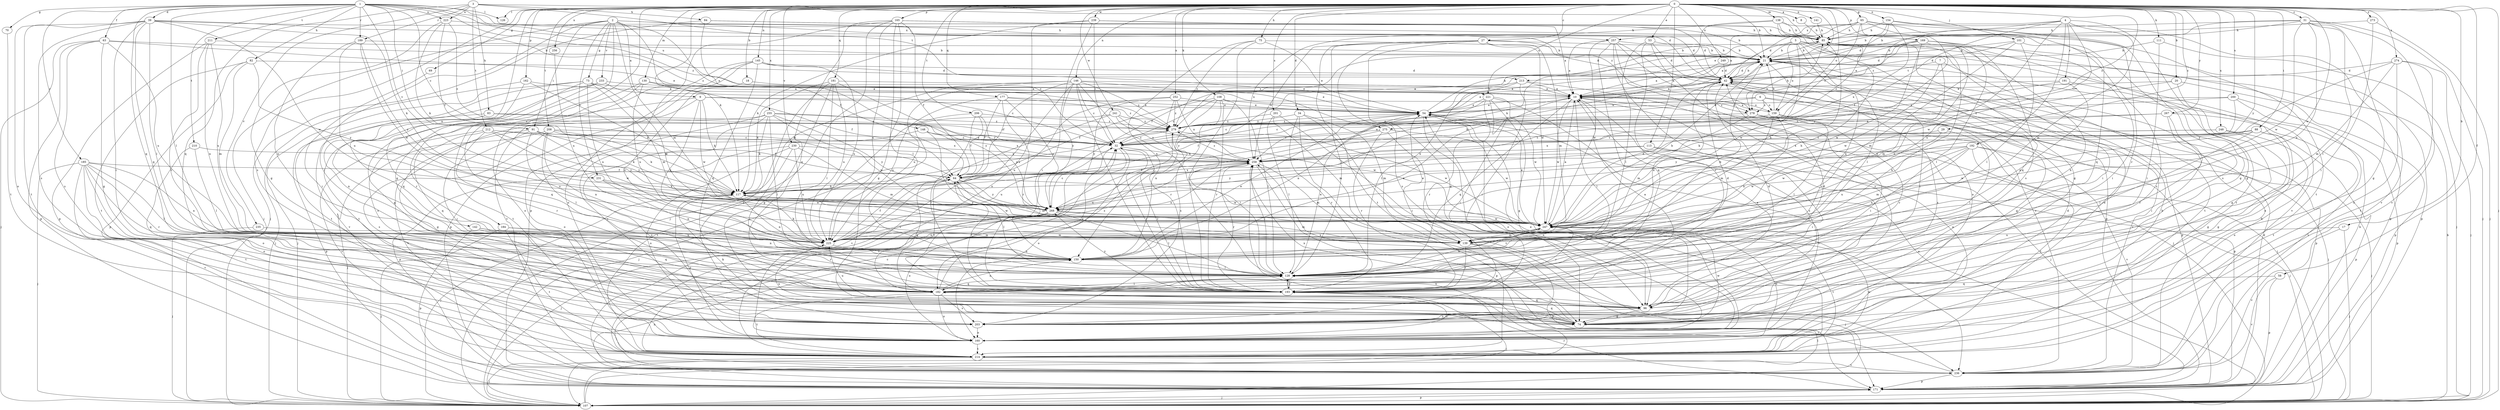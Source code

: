 strict digraph  {
0;
1;
2;
3;
4;
5;
6;
7;
8;
9;
10;
17;
18;
20;
21;
27;
29;
31;
32;
34;
39;
42;
53;
54;
58;
63;
64;
65;
69;
70;
73;
74;
75;
82;
83;
84;
85;
88;
91;
96;
101;
107;
108;
111;
113;
117;
126;
128;
130;
138;
139;
141;
142;
145;
146;
148;
150;
154;
159;
160;
162;
165;
169;
171;
177;
181;
182;
184;
185;
189;
191;
192;
193;
200;
201;
203;
206;
208;
210;
211;
212;
213;
214;
221;
223;
225;
230;
231;
233;
235;
236;
239;
241;
247;
248;
249;
252;
255;
256;
257;
258;
267;
268;
273;
274;
275;
278;
279;
0 -> 8  [label=a];
0 -> 17  [label=b];
0 -> 18  [label=b];
0 -> 20  [label=b];
0 -> 21  [label=b];
0 -> 27  [label=c];
0 -> 29  [label=c];
0 -> 31  [label=c];
0 -> 34  [label=d];
0 -> 53  [label=e];
0 -> 54  [label=e];
0 -> 58  [label=f];
0 -> 65  [label=g];
0 -> 69  [label=g];
0 -> 75  [label=h];
0 -> 88  [label=i];
0 -> 101  [label=j];
0 -> 107  [label=j];
0 -> 108  [label=k];
0 -> 111  [label=k];
0 -> 113  [label=k];
0 -> 117  [label=k];
0 -> 126  [label=l];
0 -> 130  [label=m];
0 -> 138  [label=m];
0 -> 141  [label=n];
0 -> 142  [label=n];
0 -> 145  [label=n];
0 -> 146  [label=n];
0 -> 154  [label=o];
0 -> 159  [label=o];
0 -> 162  [label=p];
0 -> 165  [label=p];
0 -> 169  [label=p];
0 -> 177  [label=q];
0 -> 181  [label=q];
0 -> 184  [label=r];
0 -> 200  [label=s];
0 -> 201  [label=s];
0 -> 203  [label=s];
0 -> 206  [label=t];
0 -> 208  [label=t];
0 -> 221  [label=u];
0 -> 230  [label=v];
0 -> 239  [label=w];
0 -> 241  [label=w];
0 -> 247  [label=w];
0 -> 248  [label=x];
0 -> 249  [label=x];
0 -> 252  [label=x];
0 -> 255  [label=x];
0 -> 256  [label=x];
0 -> 267  [label=y];
0 -> 268  [label=y];
0 -> 273  [label=z];
0 -> 274  [label=z];
0 -> 275  [label=z];
1 -> 32  [label=c];
1 -> 39  [label=d];
1 -> 42  [label=d];
1 -> 63  [label=f];
1 -> 70  [label=g];
1 -> 82  [label=h];
1 -> 91  [label=i];
1 -> 126  [label=l];
1 -> 128  [label=l];
1 -> 182  [label=q];
1 -> 185  [label=r];
1 -> 189  [label=r];
1 -> 210  [label=t];
1 -> 211  [label=t];
1 -> 221  [label=u];
1 -> 223  [label=u];
1 -> 231  [label=v];
1 -> 275  [label=z];
1 -> 278  [label=z];
2 -> 9  [label=a];
2 -> 42  [label=d];
2 -> 64  [label=f];
2 -> 73  [label=g];
2 -> 74  [label=g];
2 -> 91  [label=i];
2 -> 96  [label=i];
2 -> 107  [label=j];
2 -> 139  [label=m];
2 -> 148  [label=n];
2 -> 231  [label=v];
2 -> 233  [label=v];
2 -> 257  [label=x];
3 -> 83  [label=h];
3 -> 84  [label=h];
3 -> 85  [label=h];
3 -> 182  [label=q];
3 -> 189  [label=r];
3 -> 212  [label=t];
3 -> 213  [label=t];
3 -> 223  [label=u];
3 -> 235  [label=v];
4 -> 64  [label=f];
4 -> 74  [label=g];
4 -> 139  [label=m];
4 -> 191  [label=r];
4 -> 192  [label=r];
4 -> 225  [label=u];
4 -> 247  [label=w];
4 -> 257  [label=x];
4 -> 278  [label=z];
5 -> 10  [label=a];
5 -> 21  [label=b];
5 -> 96  [label=i];
5 -> 128  [label=l];
5 -> 150  [label=n];
5 -> 159  [label=o];
5 -> 171  [label=p];
5 -> 236  [label=v];
5 -> 247  [label=w];
6 -> 54  [label=e];
6 -> 74  [label=g];
6 -> 159  [label=o];
6 -> 171  [label=p];
6 -> 258  [label=x];
6 -> 278  [label=z];
7 -> 139  [label=m];
7 -> 213  [label=t];
7 -> 214  [label=t];
7 -> 247  [label=w];
8 -> 85  [label=h];
9 -> 54  [label=e];
9 -> 117  [label=k];
9 -> 182  [label=q];
9 -> 203  [label=s];
9 -> 225  [label=u];
9 -> 247  [label=w];
9 -> 278  [label=z];
10 -> 54  [label=e];
10 -> 107  [label=j];
10 -> 128  [label=l];
10 -> 159  [label=o];
10 -> 182  [label=q];
10 -> 203  [label=s];
10 -> 247  [label=w];
10 -> 278  [label=z];
17 -> 107  [label=j];
17 -> 225  [label=u];
17 -> 236  [label=v];
18 -> 10  [label=a];
18 -> 150  [label=n];
20 -> 10  [label=a];
20 -> 74  [label=g];
20 -> 171  [label=p];
20 -> 258  [label=x];
21 -> 42  [label=d];
21 -> 64  [label=f];
21 -> 96  [label=i];
21 -> 160  [label=o];
27 -> 21  [label=b];
27 -> 42  [label=d];
27 -> 74  [label=g];
27 -> 128  [label=l];
27 -> 139  [label=m];
27 -> 203  [label=s];
27 -> 214  [label=t];
27 -> 247  [label=w];
27 -> 258  [label=x];
29 -> 32  [label=c];
29 -> 128  [label=l];
29 -> 247  [label=w];
31 -> 21  [label=b];
31 -> 42  [label=d];
31 -> 74  [label=g];
31 -> 85  [label=h];
31 -> 107  [label=j];
31 -> 128  [label=l];
31 -> 225  [label=u];
31 -> 236  [label=v];
31 -> 247  [label=w];
32 -> 10  [label=a];
32 -> 160  [label=o];
32 -> 182  [label=q];
32 -> 193  [label=r];
32 -> 225  [label=u];
32 -> 258  [label=x];
34 -> 74  [label=g];
34 -> 139  [label=m];
34 -> 193  [label=r];
34 -> 236  [label=v];
34 -> 279  [label=z];
39 -> 85  [label=h];
39 -> 96  [label=i];
39 -> 117  [label=k];
39 -> 128  [label=l];
39 -> 160  [label=o];
39 -> 182  [label=q];
39 -> 203  [label=s];
39 -> 214  [label=t];
39 -> 247  [label=w];
39 -> 279  [label=z];
42 -> 10  [label=a];
42 -> 21  [label=b];
42 -> 54  [label=e];
42 -> 171  [label=p];
42 -> 203  [label=s];
42 -> 236  [label=v];
53 -> 21  [label=b];
53 -> 42  [label=d];
53 -> 128  [label=l];
53 -> 193  [label=r];
53 -> 203  [label=s];
54 -> 21  [label=b];
54 -> 32  [label=c];
54 -> 85  [label=h];
54 -> 107  [label=j];
54 -> 160  [label=o];
54 -> 236  [label=v];
54 -> 279  [label=z];
58 -> 171  [label=p];
58 -> 182  [label=q];
58 -> 236  [label=v];
63 -> 21  [label=b];
63 -> 54  [label=e];
63 -> 74  [label=g];
63 -> 107  [label=j];
63 -> 171  [label=p];
63 -> 203  [label=s];
63 -> 225  [label=u];
64 -> 117  [label=k];
64 -> 128  [label=l];
64 -> 139  [label=m];
64 -> 182  [label=q];
64 -> 247  [label=w];
64 -> 258  [label=x];
64 -> 268  [label=y];
65 -> 10  [label=a];
65 -> 42  [label=d];
65 -> 74  [label=g];
65 -> 85  [label=h];
65 -> 182  [label=q];
65 -> 203  [label=s];
65 -> 268  [label=y];
65 -> 279  [label=z];
69 -> 96  [label=i];
70 -> 214  [label=t];
73 -> 10  [label=a];
73 -> 107  [label=j];
73 -> 139  [label=m];
73 -> 193  [label=r];
73 -> 214  [label=t];
73 -> 225  [label=u];
73 -> 247  [label=w];
74 -> 117  [label=k];
74 -> 182  [label=q];
74 -> 225  [label=u];
74 -> 247  [label=w];
74 -> 258  [label=x];
75 -> 21  [label=b];
75 -> 54  [label=e];
75 -> 150  [label=n];
75 -> 193  [label=r];
75 -> 279  [label=z];
82 -> 42  [label=d];
82 -> 139  [label=m];
82 -> 171  [label=p];
82 -> 214  [label=t];
82 -> 268  [label=y];
83 -> 32  [label=c];
83 -> 150  [label=n];
83 -> 171  [label=p];
83 -> 279  [label=z];
84 -> 21  [label=b];
84 -> 32  [label=c];
84 -> 85  [label=h];
84 -> 107  [label=j];
85 -> 21  [label=b];
85 -> 171  [label=p];
85 -> 214  [label=t];
85 -> 279  [label=z];
88 -> 32  [label=c];
88 -> 74  [label=g];
88 -> 128  [label=l];
88 -> 171  [label=p];
88 -> 247  [label=w];
88 -> 258  [label=x];
91 -> 32  [label=c];
91 -> 74  [label=g];
91 -> 96  [label=i];
91 -> 117  [label=k];
91 -> 225  [label=u];
91 -> 268  [label=y];
96 -> 10  [label=a];
96 -> 74  [label=g];
96 -> 182  [label=q];
96 -> 203  [label=s];
96 -> 225  [label=u];
96 -> 258  [label=x];
101 -> 21  [label=b];
101 -> 42  [label=d];
101 -> 128  [label=l];
101 -> 139  [label=m];
101 -> 203  [label=s];
107 -> 21  [label=b];
107 -> 128  [label=l];
107 -> 171  [label=p];
107 -> 258  [label=x];
108 -> 32  [label=c];
108 -> 54  [label=e];
108 -> 64  [label=f];
108 -> 128  [label=l];
108 -> 150  [label=n];
108 -> 193  [label=r];
108 -> 203  [label=s];
111 -> 21  [label=b];
111 -> 96  [label=i];
111 -> 107  [label=j];
113 -> 96  [label=i];
113 -> 107  [label=j];
113 -> 258  [label=x];
113 -> 268  [label=y];
117 -> 21  [label=b];
117 -> 107  [label=j];
117 -> 150  [label=n];
117 -> 160  [label=o];
117 -> 247  [label=w];
117 -> 268  [label=y];
117 -> 279  [label=z];
128 -> 42  [label=d];
128 -> 54  [label=e];
128 -> 182  [label=q];
128 -> 193  [label=r];
128 -> 247  [label=w];
130 -> 10  [label=a];
130 -> 64  [label=f];
130 -> 160  [label=o];
130 -> 214  [label=t];
130 -> 225  [label=u];
138 -> 74  [label=g];
138 -> 85  [label=h];
138 -> 117  [label=k];
138 -> 203  [label=s];
138 -> 214  [label=t];
138 -> 258  [label=x];
139 -> 54  [label=e];
139 -> 107  [label=j];
139 -> 171  [label=p];
139 -> 193  [label=r];
141 -> 85  [label=h];
142 -> 139  [label=m];
142 -> 150  [label=n];
142 -> 171  [label=p];
142 -> 182  [label=q];
145 -> 42  [label=d];
145 -> 54  [label=e];
145 -> 160  [label=o];
145 -> 171  [label=p];
145 -> 182  [label=q];
145 -> 225  [label=u];
145 -> 236  [label=v];
146 -> 10  [label=a];
146 -> 32  [label=c];
146 -> 54  [label=e];
146 -> 64  [label=f];
146 -> 117  [label=k];
146 -> 128  [label=l];
146 -> 193  [label=r];
146 -> 225  [label=u];
146 -> 236  [label=v];
146 -> 268  [label=y];
146 -> 279  [label=z];
148 -> 32  [label=c];
148 -> 171  [label=p];
148 -> 247  [label=w];
148 -> 258  [label=x];
150 -> 10  [label=a];
150 -> 21  [label=b];
150 -> 42  [label=d];
150 -> 54  [label=e];
150 -> 64  [label=f];
150 -> 128  [label=l];
154 -> 21  [label=b];
154 -> 32  [label=c];
154 -> 85  [label=h];
154 -> 193  [label=r];
154 -> 236  [label=v];
154 -> 258  [label=x];
159 -> 10  [label=a];
159 -> 21  [label=b];
159 -> 64  [label=f];
159 -> 128  [label=l];
159 -> 139  [label=m];
159 -> 150  [label=n];
159 -> 193  [label=r];
160 -> 42  [label=d];
160 -> 54  [label=e];
160 -> 214  [label=t];
162 -> 10  [label=a];
162 -> 107  [label=j];
162 -> 117  [label=k];
162 -> 182  [label=q];
165 -> 42  [label=d];
165 -> 64  [label=f];
165 -> 74  [label=g];
165 -> 85  [label=h];
165 -> 107  [label=j];
165 -> 128  [label=l];
165 -> 171  [label=p];
165 -> 182  [label=q];
165 -> 225  [label=u];
169 -> 10  [label=a];
169 -> 21  [label=b];
169 -> 42  [label=d];
169 -> 96  [label=i];
169 -> 128  [label=l];
169 -> 150  [label=n];
169 -> 182  [label=q];
169 -> 247  [label=w];
171 -> 21  [label=b];
171 -> 42  [label=d];
171 -> 54  [label=e];
171 -> 107  [label=j];
171 -> 150  [label=n];
171 -> 193  [label=r];
177 -> 54  [label=e];
177 -> 64  [label=f];
177 -> 193  [label=r];
177 -> 225  [label=u];
177 -> 268  [label=y];
177 -> 279  [label=z];
181 -> 10  [label=a];
181 -> 74  [label=g];
181 -> 117  [label=k];
181 -> 128  [label=l];
181 -> 203  [label=s];
181 -> 225  [label=u];
181 -> 268  [label=y];
182 -> 42  [label=d];
182 -> 64  [label=f];
182 -> 85  [label=h];
182 -> 96  [label=i];
182 -> 128  [label=l];
182 -> 150  [label=n];
182 -> 160  [label=o];
182 -> 203  [label=s];
182 -> 214  [label=t];
182 -> 279  [label=z];
184 -> 107  [label=j];
184 -> 193  [label=r];
184 -> 214  [label=t];
184 -> 225  [label=u];
185 -> 64  [label=f];
185 -> 107  [label=j];
185 -> 128  [label=l];
185 -> 150  [label=n];
185 -> 160  [label=o];
185 -> 182  [label=q];
185 -> 193  [label=r];
185 -> 214  [label=t];
185 -> 236  [label=v];
189 -> 21  [label=b];
189 -> 150  [label=n];
189 -> 225  [label=u];
189 -> 247  [label=w];
189 -> 268  [label=y];
191 -> 10  [label=a];
191 -> 150  [label=n];
191 -> 160  [label=o];
191 -> 279  [label=z];
192 -> 107  [label=j];
192 -> 139  [label=m];
192 -> 150  [label=n];
192 -> 214  [label=t];
192 -> 225  [label=u];
192 -> 236  [label=v];
192 -> 247  [label=w];
192 -> 258  [label=x];
193 -> 10  [label=a];
193 -> 32  [label=c];
193 -> 42  [label=d];
193 -> 64  [label=f];
193 -> 85  [label=h];
193 -> 107  [label=j];
193 -> 128  [label=l];
193 -> 160  [label=o];
193 -> 268  [label=y];
200 -> 54  [label=e];
200 -> 117  [label=k];
200 -> 171  [label=p];
200 -> 236  [label=v];
200 -> 279  [label=z];
201 -> 96  [label=i];
201 -> 128  [label=l];
201 -> 139  [label=m];
201 -> 279  [label=z];
203 -> 160  [label=o];
206 -> 64  [label=f];
206 -> 193  [label=r];
206 -> 214  [label=t];
206 -> 268  [label=y];
206 -> 279  [label=z];
208 -> 32  [label=c];
208 -> 107  [label=j];
208 -> 117  [label=k];
208 -> 128  [label=l];
208 -> 150  [label=n];
208 -> 203  [label=s];
208 -> 258  [label=x];
210 -> 128  [label=l];
210 -> 160  [label=o];
210 -> 258  [label=x];
211 -> 21  [label=b];
211 -> 150  [label=n];
211 -> 171  [label=p];
211 -> 193  [label=r];
211 -> 225  [label=u];
212 -> 32  [label=c];
212 -> 64  [label=f];
212 -> 182  [label=q];
212 -> 193  [label=r];
212 -> 236  [label=v];
212 -> 247  [label=w];
212 -> 268  [label=y];
213 -> 10  [label=a];
213 -> 96  [label=i];
213 -> 107  [label=j];
213 -> 128  [label=l];
213 -> 268  [label=y];
214 -> 10  [label=a];
214 -> 21  [label=b];
214 -> 32  [label=c];
214 -> 54  [label=e];
214 -> 107  [label=j];
214 -> 236  [label=v];
214 -> 247  [label=w];
221 -> 54  [label=e];
221 -> 74  [label=g];
221 -> 96  [label=i];
221 -> 150  [label=n];
221 -> 160  [label=o];
221 -> 193  [label=r];
221 -> 247  [label=w];
223 -> 32  [label=c];
223 -> 64  [label=f];
223 -> 74  [label=g];
223 -> 85  [label=h];
223 -> 117  [label=k];
225 -> 64  [label=f];
225 -> 85  [label=h];
225 -> 117  [label=k];
225 -> 150  [label=n];
225 -> 258  [label=x];
230 -> 139  [label=m];
230 -> 160  [label=o];
230 -> 193  [label=r];
230 -> 203  [label=s];
230 -> 225  [label=u];
230 -> 258  [label=x];
231 -> 117  [label=k];
231 -> 150  [label=n];
231 -> 247  [label=w];
233 -> 10  [label=a];
233 -> 32  [label=c];
233 -> 74  [label=g];
233 -> 214  [label=t];
233 -> 236  [label=v];
235 -> 107  [label=j];
235 -> 139  [label=m];
236 -> 21  [label=b];
236 -> 32  [label=c];
236 -> 171  [label=p];
236 -> 193  [label=r];
239 -> 10  [label=a];
239 -> 32  [label=c];
239 -> 85  [label=h];
239 -> 96  [label=i];
239 -> 117  [label=k];
239 -> 160  [label=o];
241 -> 107  [label=j];
241 -> 236  [label=v];
241 -> 247  [label=w];
241 -> 258  [label=x];
241 -> 279  [label=z];
247 -> 10  [label=a];
247 -> 21  [label=b];
247 -> 42  [label=d];
247 -> 54  [label=e];
247 -> 85  [label=h];
247 -> 139  [label=m];
247 -> 160  [label=o];
247 -> 193  [label=r];
247 -> 214  [label=t];
247 -> 225  [label=u];
248 -> 32  [label=c];
248 -> 74  [label=g];
248 -> 160  [label=o];
248 -> 258  [label=x];
249 -> 10  [label=a];
249 -> 42  [label=d];
252 -> 54  [label=e];
252 -> 193  [label=r];
252 -> 225  [label=u];
252 -> 258  [label=x];
252 -> 268  [label=y];
252 -> 279  [label=z];
255 -> 117  [label=k];
255 -> 128  [label=l];
255 -> 160  [label=o];
255 -> 203  [label=s];
255 -> 236  [label=v];
255 -> 247  [label=w];
255 -> 258  [label=x];
255 -> 268  [label=y];
255 -> 279  [label=z];
256 -> 225  [label=u];
257 -> 10  [label=a];
257 -> 21  [label=b];
257 -> 160  [label=o];
257 -> 171  [label=p];
257 -> 182  [label=q];
257 -> 203  [label=s];
257 -> 236  [label=v];
257 -> 247  [label=w];
258 -> 64  [label=f];
258 -> 128  [label=l];
258 -> 139  [label=m];
258 -> 171  [label=p];
258 -> 193  [label=r];
258 -> 225  [label=u];
258 -> 279  [label=z];
267 -> 96  [label=i];
267 -> 193  [label=r];
267 -> 214  [label=t];
267 -> 268  [label=y];
267 -> 279  [label=z];
268 -> 32  [label=c];
268 -> 107  [label=j];
268 -> 128  [label=l];
268 -> 139  [label=m];
268 -> 160  [label=o];
268 -> 214  [label=t];
268 -> 247  [label=w];
273 -> 85  [label=h];
273 -> 96  [label=i];
273 -> 107  [label=j];
274 -> 42  [label=d];
274 -> 107  [label=j];
274 -> 139  [label=m];
274 -> 160  [label=o];
274 -> 214  [label=t];
274 -> 268  [label=y];
275 -> 32  [label=c];
275 -> 160  [label=o];
275 -> 193  [label=r];
275 -> 247  [label=w];
275 -> 268  [label=y];
278 -> 32  [label=c];
278 -> 85  [label=h];
278 -> 96  [label=i];
278 -> 107  [label=j];
278 -> 139  [label=m];
278 -> 171  [label=p];
279 -> 32  [label=c];
279 -> 128  [label=l];
279 -> 247  [label=w];
}
